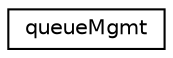 digraph "Graphical Class Hierarchy"
{
  edge [fontname="Helvetica",fontsize="10",labelfontname="Helvetica",labelfontsize="10"];
  node [fontname="Helvetica",fontsize="10",shape=record];
  rankdir="LR";
  Node1 [label="queueMgmt",height=0.2,width=0.4,color="black", fillcolor="white", style="filled",URL="$classqueueMgmt.html"];
}
